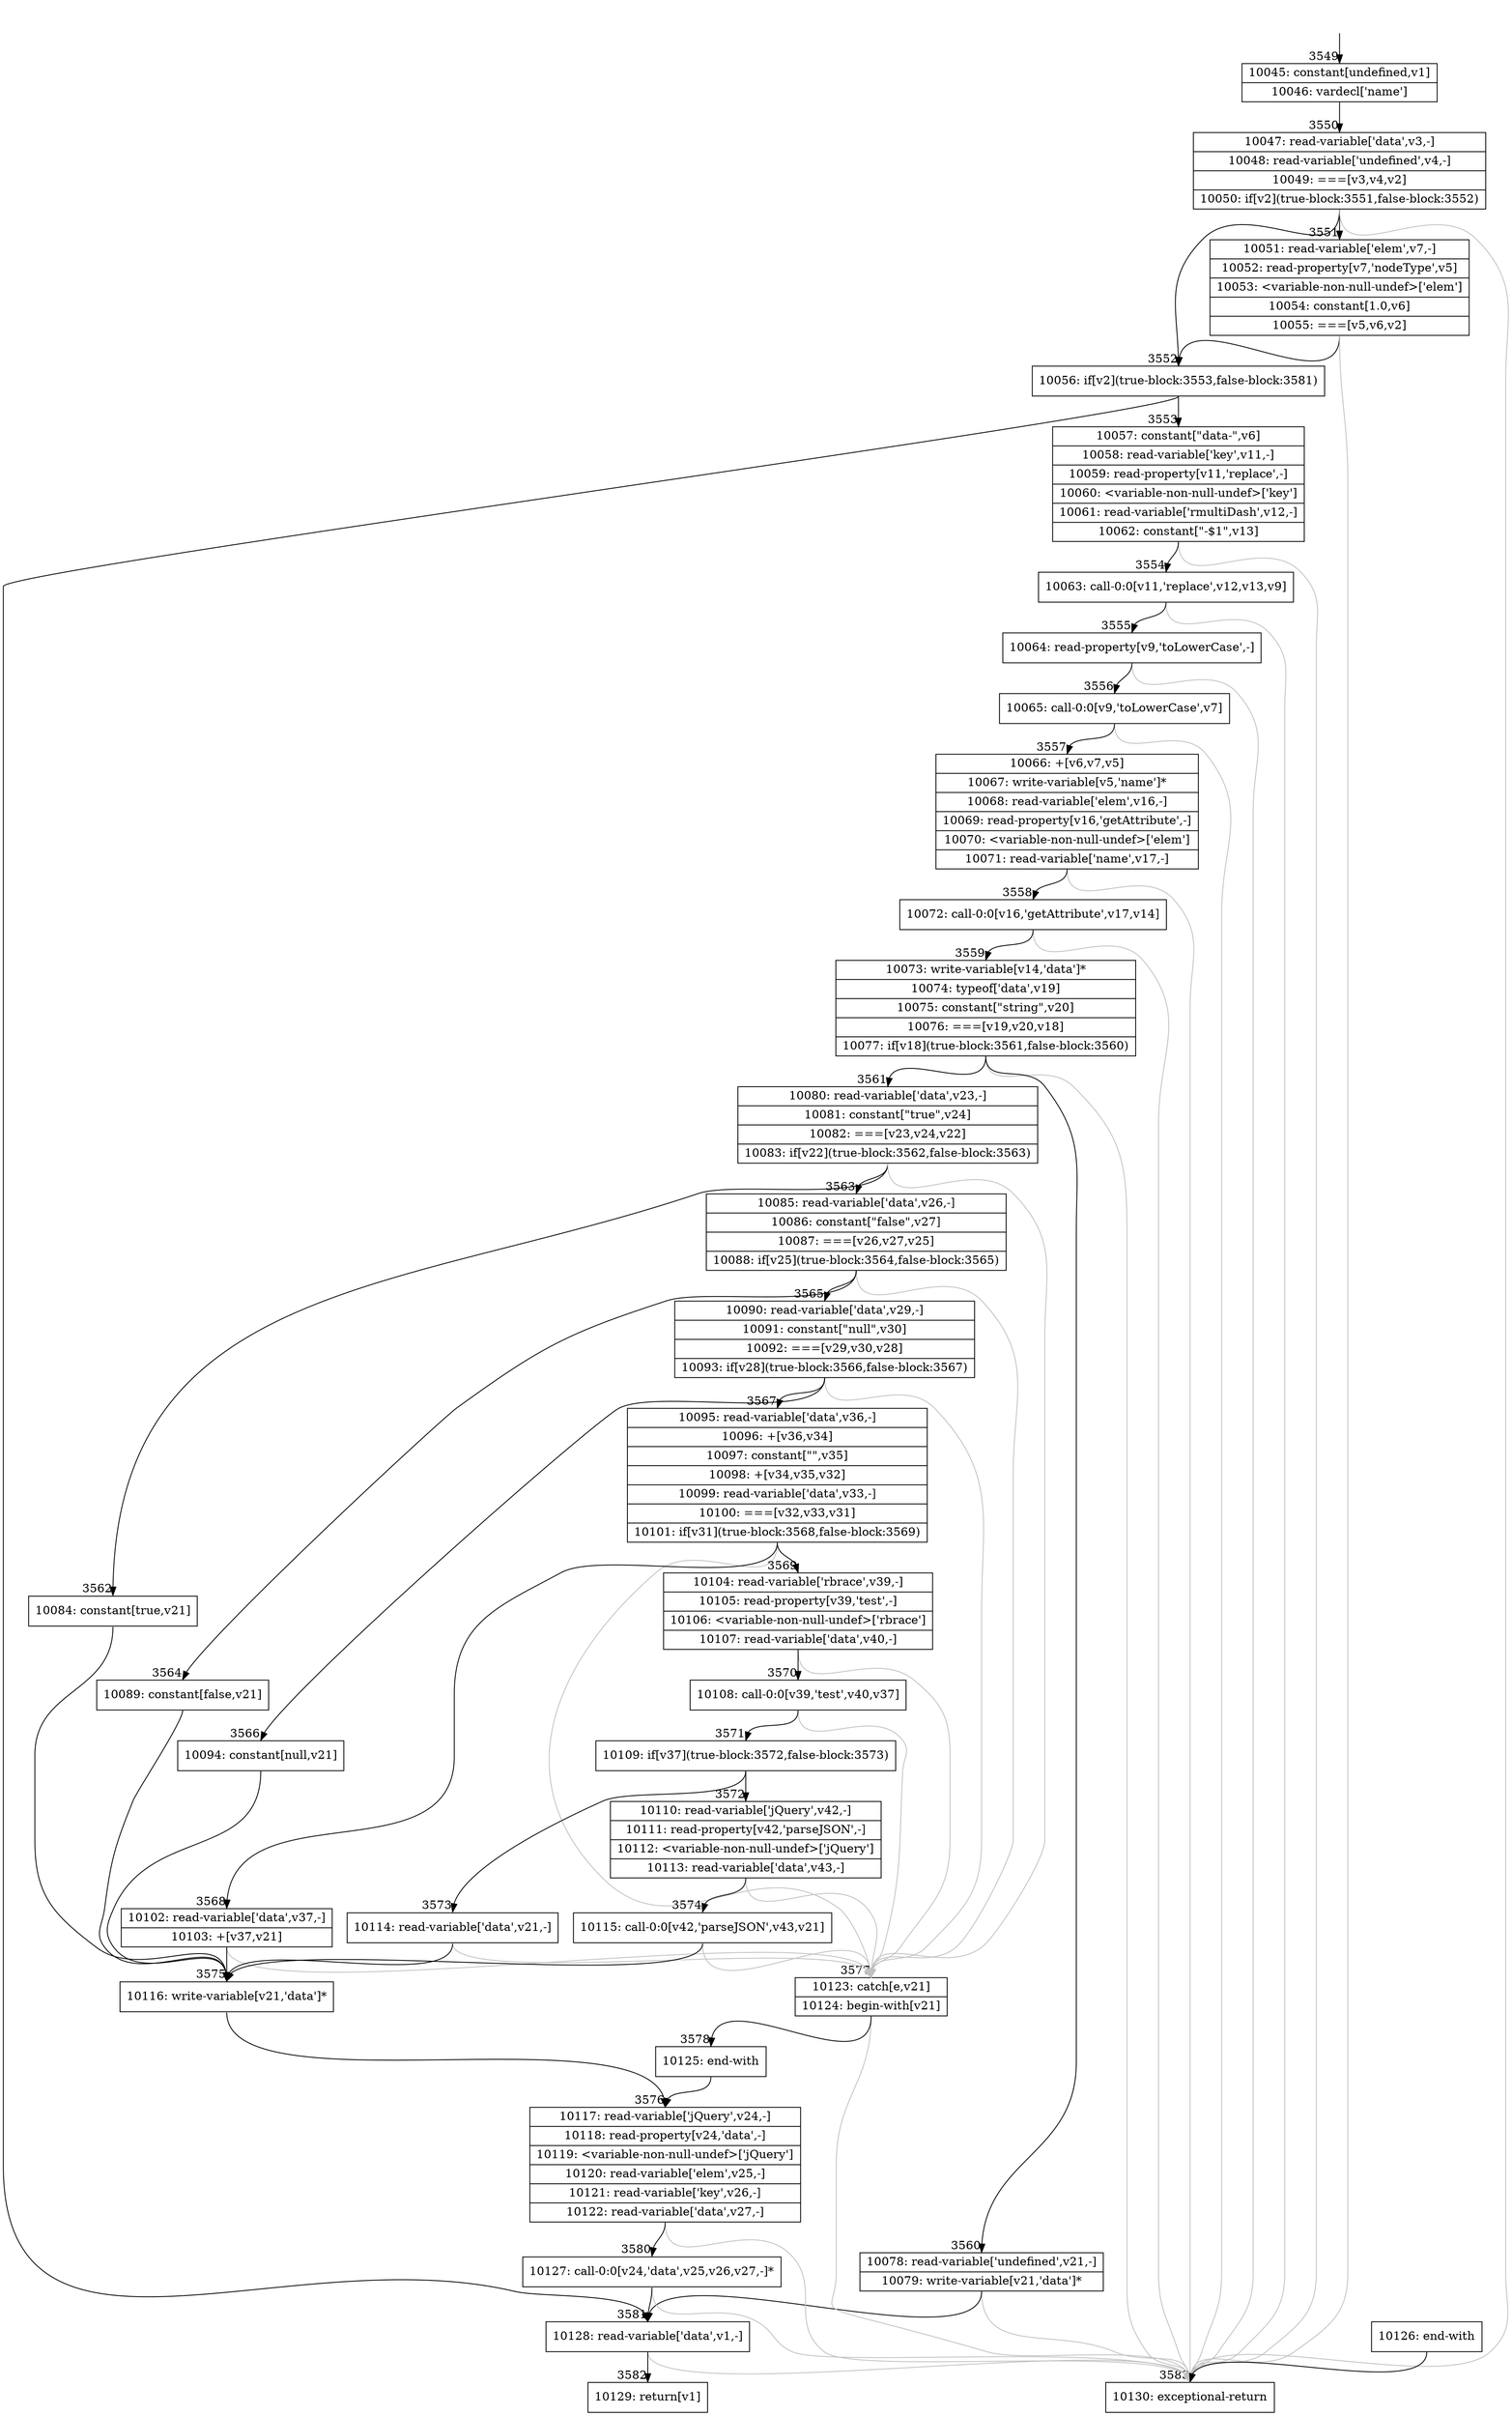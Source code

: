 digraph {
rankdir="TD"
BB_entry241[shape=none,label=""];
BB_entry241 -> BB3549 [tailport=s, headport=n, headlabel="    3549"]
BB3549 [shape=record label="{10045: constant[undefined,v1]|10046: vardecl['name']}" ] 
BB3549 -> BB3550 [tailport=s, headport=n, headlabel="      3550"]
BB3550 [shape=record label="{10047: read-variable['data',v3,-]|10048: read-variable['undefined',v4,-]|10049: ===[v3,v4,v2]|10050: if[v2](true-block:3551,false-block:3552)}" ] 
BB3550 -> BB3552 [tailport=s, headport=n, headlabel="      3552"]
BB3550 -> BB3551 [tailport=s, headport=n, headlabel="      3551"]
BB3550 -> BB3583 [tailport=s, headport=n, color=gray, headlabel="      3583"]
BB3551 [shape=record label="{10051: read-variable['elem',v7,-]|10052: read-property[v7,'nodeType',v5]|10053: \<variable-non-null-undef\>['elem']|10054: constant[1.0,v6]|10055: ===[v5,v6,v2]}" ] 
BB3551 -> BB3552 [tailport=s, headport=n]
BB3551 -> BB3583 [tailport=s, headport=n, color=gray]
BB3552 [shape=record label="{10056: if[v2](true-block:3553,false-block:3581)}" ] 
BB3552 -> BB3553 [tailport=s, headport=n, headlabel="      3553"]
BB3552 -> BB3581 [tailport=s, headport=n, headlabel="      3581"]
BB3553 [shape=record label="{10057: constant[\"data-\",v6]|10058: read-variable['key',v11,-]|10059: read-property[v11,'replace',-]|10060: \<variable-non-null-undef\>['key']|10061: read-variable['rmultiDash',v12,-]|10062: constant[\"-$1\",v13]}" ] 
BB3553 -> BB3554 [tailport=s, headport=n, headlabel="      3554"]
BB3553 -> BB3583 [tailport=s, headport=n, color=gray]
BB3554 [shape=record label="{10063: call-0:0[v11,'replace',v12,v13,v9]}" ] 
BB3554 -> BB3555 [tailport=s, headport=n, headlabel="      3555"]
BB3554 -> BB3583 [tailport=s, headport=n, color=gray]
BB3555 [shape=record label="{10064: read-property[v9,'toLowerCase',-]}" ] 
BB3555 -> BB3556 [tailport=s, headport=n, headlabel="      3556"]
BB3555 -> BB3583 [tailport=s, headport=n, color=gray]
BB3556 [shape=record label="{10065: call-0:0[v9,'toLowerCase',v7]}" ] 
BB3556 -> BB3557 [tailport=s, headport=n, headlabel="      3557"]
BB3556 -> BB3583 [tailport=s, headport=n, color=gray]
BB3557 [shape=record label="{10066: +[v6,v7,v5]|10067: write-variable[v5,'name']*|10068: read-variable['elem',v16,-]|10069: read-property[v16,'getAttribute',-]|10070: \<variable-non-null-undef\>['elem']|10071: read-variable['name',v17,-]}" ] 
BB3557 -> BB3558 [tailport=s, headport=n, headlabel="      3558"]
BB3557 -> BB3583 [tailport=s, headport=n, color=gray]
BB3558 [shape=record label="{10072: call-0:0[v16,'getAttribute',v17,v14]}" ] 
BB3558 -> BB3559 [tailport=s, headport=n, headlabel="      3559"]
BB3558 -> BB3583 [tailport=s, headport=n, color=gray]
BB3559 [shape=record label="{10073: write-variable[v14,'data']*|10074: typeof['data',v19]|10075: constant[\"string\",v20]|10076: ===[v19,v20,v18]|10077: if[v18](true-block:3561,false-block:3560)}" ] 
BB3559 -> BB3561 [tailport=s, headport=n, headlabel="      3561"]
BB3559 -> BB3560 [tailport=s, headport=n, headlabel="      3560"]
BB3559 -> BB3583 [tailport=s, headport=n, color=gray]
BB3560 [shape=record label="{10078: read-variable['undefined',v21,-]|10079: write-variable[v21,'data']*}" ] 
BB3560 -> BB3581 [tailport=s, headport=n]
BB3560 -> BB3583 [tailport=s, headport=n, color=gray]
BB3561 [shape=record label="{10080: read-variable['data',v23,-]|10081: constant[\"true\",v24]|10082: ===[v23,v24,v22]|10083: if[v22](true-block:3562,false-block:3563)}" ] 
BB3561 -> BB3562 [tailport=s, headport=n, headlabel="      3562"]
BB3561 -> BB3563 [tailport=s, headport=n, headlabel="      3563"]
BB3561 -> BB3577 [tailport=s, headport=n, color=gray, headlabel="      3577"]
BB3562 [shape=record label="{10084: constant[true,v21]}" ] 
BB3562 -> BB3575 [tailport=s, headport=n, headlabel="      3575"]
BB3563 [shape=record label="{10085: read-variable['data',v26,-]|10086: constant[\"false\",v27]|10087: ===[v26,v27,v25]|10088: if[v25](true-block:3564,false-block:3565)}" ] 
BB3563 -> BB3564 [tailport=s, headport=n, headlabel="      3564"]
BB3563 -> BB3565 [tailport=s, headport=n, headlabel="      3565"]
BB3563 -> BB3577 [tailport=s, headport=n, color=gray]
BB3564 [shape=record label="{10089: constant[false,v21]}" ] 
BB3564 -> BB3575 [tailport=s, headport=n]
BB3565 [shape=record label="{10090: read-variable['data',v29,-]|10091: constant[\"null\",v30]|10092: ===[v29,v30,v28]|10093: if[v28](true-block:3566,false-block:3567)}" ] 
BB3565 -> BB3566 [tailport=s, headport=n, headlabel="      3566"]
BB3565 -> BB3567 [tailport=s, headport=n, headlabel="      3567"]
BB3565 -> BB3577 [tailport=s, headport=n, color=gray]
BB3566 [shape=record label="{10094: constant[null,v21]}" ] 
BB3566 -> BB3575 [tailport=s, headport=n]
BB3567 [shape=record label="{10095: read-variable['data',v36,-]|10096: +[v36,v34]|10097: constant[\"\",v35]|10098: +[v34,v35,v32]|10099: read-variable['data',v33,-]|10100: ===[v32,v33,v31]|10101: if[v31](true-block:3568,false-block:3569)}" ] 
BB3567 -> BB3568 [tailport=s, headport=n, headlabel="      3568"]
BB3567 -> BB3569 [tailport=s, headport=n, headlabel="      3569"]
BB3567 -> BB3577 [tailport=s, headport=n, color=gray]
BB3568 [shape=record label="{10102: read-variable['data',v37,-]|10103: +[v37,v21]}" ] 
BB3568 -> BB3575 [tailport=s, headport=n]
BB3568 -> BB3577 [tailport=s, headport=n, color=gray]
BB3569 [shape=record label="{10104: read-variable['rbrace',v39,-]|10105: read-property[v39,'test',-]|10106: \<variable-non-null-undef\>['rbrace']|10107: read-variable['data',v40,-]}" ] 
BB3569 -> BB3570 [tailport=s, headport=n, headlabel="      3570"]
BB3569 -> BB3577 [tailport=s, headport=n, color=gray]
BB3570 [shape=record label="{10108: call-0:0[v39,'test',v40,v37]}" ] 
BB3570 -> BB3571 [tailport=s, headport=n, headlabel="      3571"]
BB3570 -> BB3577 [tailport=s, headport=n, color=gray]
BB3571 [shape=record label="{10109: if[v37](true-block:3572,false-block:3573)}" ] 
BB3571 -> BB3572 [tailport=s, headport=n, headlabel="      3572"]
BB3571 -> BB3573 [tailport=s, headport=n, headlabel="      3573"]
BB3572 [shape=record label="{10110: read-variable['jQuery',v42,-]|10111: read-property[v42,'parseJSON',-]|10112: \<variable-non-null-undef\>['jQuery']|10113: read-variable['data',v43,-]}" ] 
BB3572 -> BB3574 [tailport=s, headport=n, headlabel="      3574"]
BB3572 -> BB3577 [tailport=s, headport=n, color=gray]
BB3573 [shape=record label="{10114: read-variable['data',v21,-]}" ] 
BB3573 -> BB3575 [tailport=s, headport=n]
BB3573 -> BB3577 [tailport=s, headport=n, color=gray]
BB3574 [shape=record label="{10115: call-0:0[v42,'parseJSON',v43,v21]}" ] 
BB3574 -> BB3575 [tailport=s, headport=n]
BB3574 -> BB3577 [tailport=s, headport=n, color=gray]
BB3575 [shape=record label="{10116: write-variable[v21,'data']*}" ] 
BB3575 -> BB3576 [tailport=s, headport=n, headlabel="      3576"]
BB3576 [shape=record label="{10117: read-variable['jQuery',v24,-]|10118: read-property[v24,'data',-]|10119: \<variable-non-null-undef\>['jQuery']|10120: read-variable['elem',v25,-]|10121: read-variable['key',v26,-]|10122: read-variable['data',v27,-]}" ] 
BB3576 -> BB3580 [tailport=s, headport=n, headlabel="      3580"]
BB3576 -> BB3583 [tailport=s, headport=n, color=gray]
BB3577 [shape=record label="{10123: catch[e,v21]|10124: begin-with[v21]}" ] 
BB3577 -> BB3578 [tailport=s, headport=n, headlabel="      3578"]
BB3577 -> BB3583 [tailport=s, headport=n, color=gray]
BB3578 [shape=record label="{10125: end-with}" ] 
BB3578 -> BB3576 [tailport=s, headport=n]
BB3579 [shape=record label="{10126: end-with}" ] 
BB3579 -> BB3583 [tailport=s, headport=n]
BB3580 [shape=record label="{10127: call-0:0[v24,'data',v25,v26,v27,-]*}" ] 
BB3580 -> BB3581 [tailport=s, headport=n]
BB3580 -> BB3583 [tailport=s, headport=n, color=gray]
BB3581 [shape=record label="{10128: read-variable['data',v1,-]}" ] 
BB3581 -> BB3582 [tailport=s, headport=n, headlabel="      3582"]
BB3581 -> BB3583 [tailport=s, headport=n, color=gray]
BB3582 [shape=record label="{10129: return[v1]}" ] 
BB3583 [shape=record label="{10130: exceptional-return}" ] 
}
